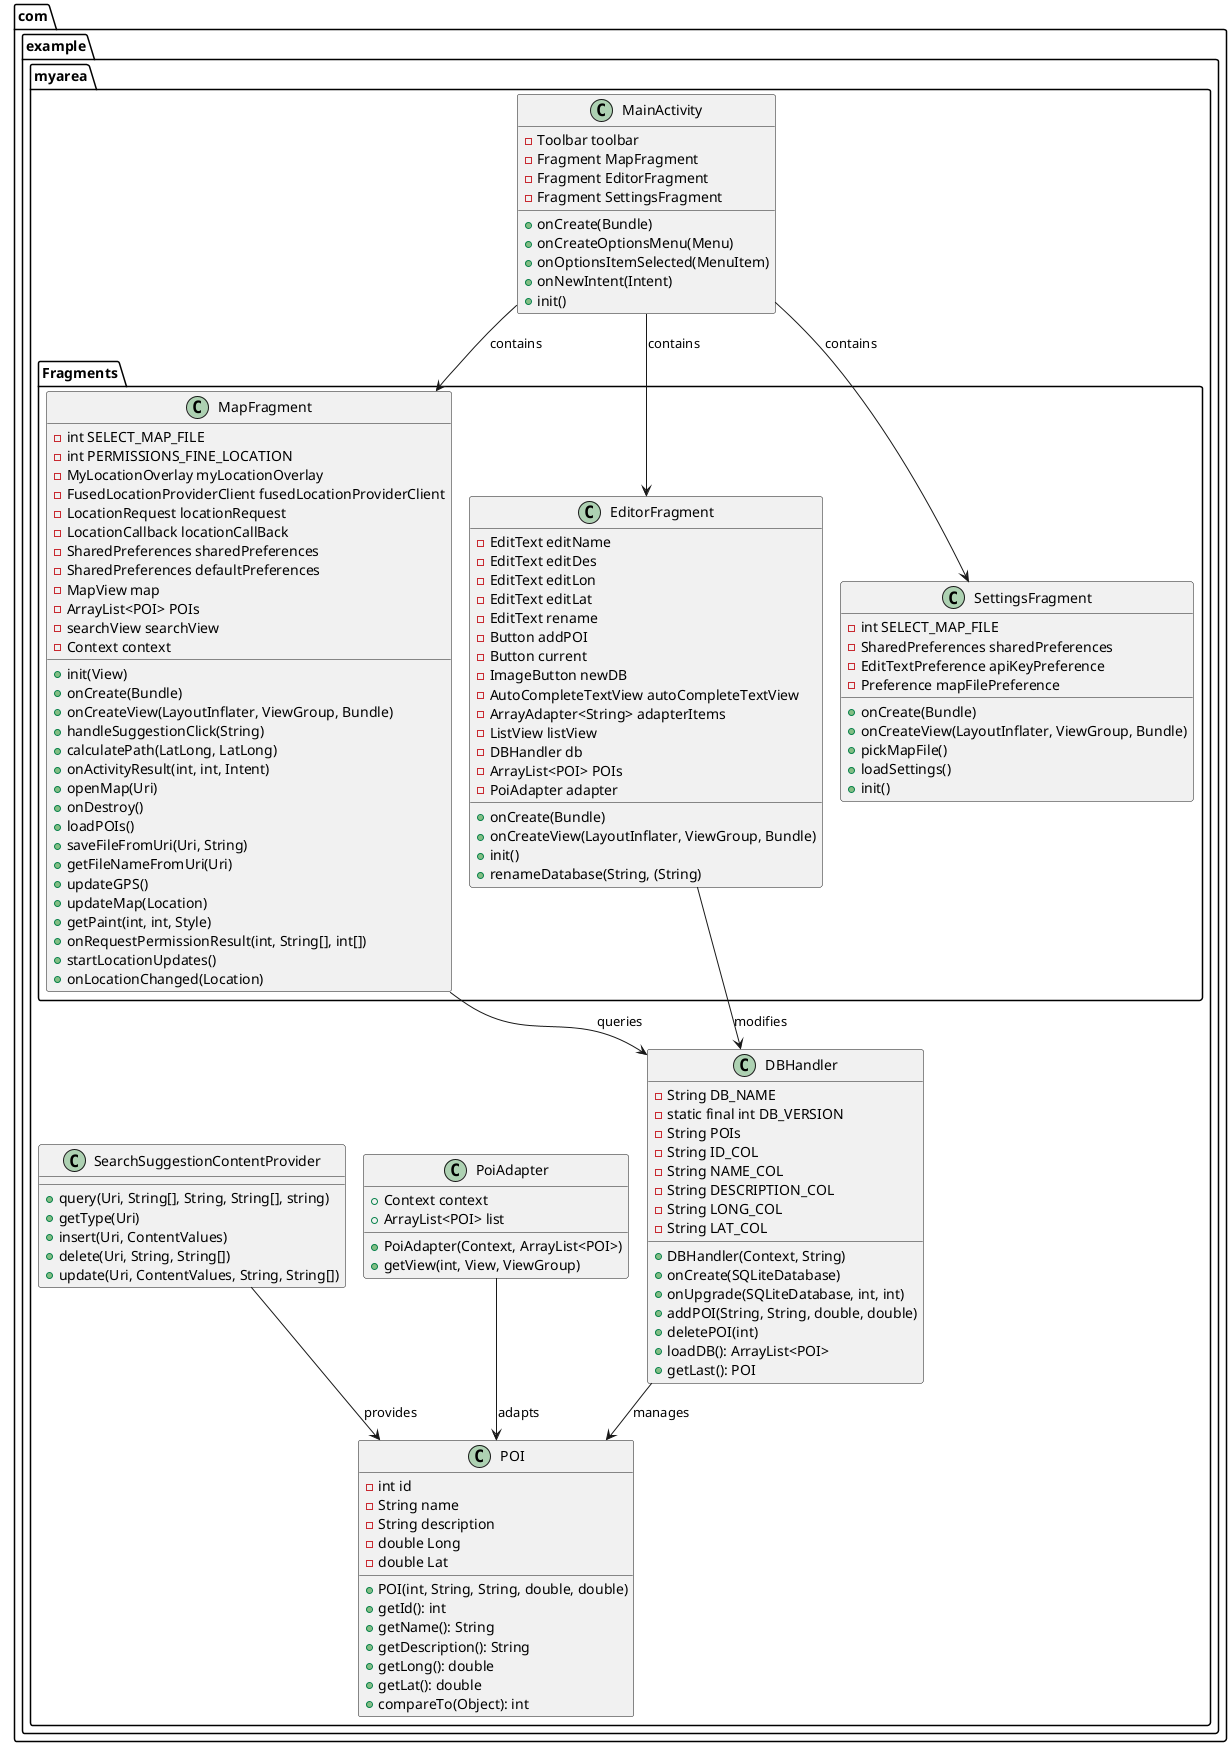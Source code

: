 @startuml
!pragma layout smetana

' Package declaration
package "com.example.myarea" {
  ' Main Activity
  class MainActivity {
    - Toolbar toolbar
    - Fragment MapFragment
    - Fragment EditorFragment
    - Fragment SettingsFragment
    + onCreate(Bundle)
    + onCreateOptionsMenu(Menu)
    + onOptionsItemSelected(MenuItem)
    + onNewIntent(Intent)
    + init()
  }

  ' Data Model
  class POI {
    - int id
    - String name
    - String description
    - double Long
    - double Lat
    + POI(int, String, String, double, double)
    + getId(): int
    + getName(): String
    + getDescription(): String
    + getLong(): double
    + getLat(): double
    + compareTo(Object): int
  }

  ' Database Layer
  class DBHandler {
    - String DB_NAME
    - static final int DB_VERSION
    - String POIs
    - String ID_COL
    - String NAME_COL
    - String DESCRIPTION_COL
    - String LONG_COL
    - String LAT_COL
    + DBHandler(Context, String)
    + onCreate(SQLiteDatabase)
    + onUpgrade(SQLiteDatabase, int, int)
    + addPOI(String, String, double, double)
    + deletePOI(int)
    + loadDB(): ArrayList<POI>
    + getLast(): POI
  }

  ' UI Components
  package "Fragments" {
    class MapFragment {
      - int SELECT_MAP_FILE
      - int PERMISSIONS_FINE_LOCATION
      - MyLocationOverlay myLocationOverlay
      - FusedLocationProviderClient fusedLocationProviderClient
      - LocationRequest locationRequest
      - LocationCallback locationCallBack
      - SharedPreferences sharedPreferences
      - SharedPreferences defaultPreferences
      - MapView map
      - ArrayList<POI> POIs
      - searchView searchView
      - Context context


      + init(View)
      + onCreate(Bundle)
      + onCreateView(LayoutInflater, ViewGroup, Bundle)
      + handleSuggestionClick(String)
      + calculatePath(LatLong, LatLong)
      + onActivityResult(int, int, Intent)
      + openMap(Uri)
      + onDestroy()
      + loadPOIs()
      + saveFileFromUri(Uri, String)
      + getFileNameFromUri(Uri)
      + updateGPS()
      + updateMap(Location)
      + getPaint(int, int, Style)
      + onRequestPermissionResult(int, String[], int[])
      + startLocationUpdates()
      + onLocationChanged(Location)
    }

    class EditorFragment {
      - EditText editName
      - EditText editDes
      - EditText editLon
      - EditText editLat
      - EditText rename
      - Button addPOI
      - Button current
      - ImageButton newDB
      - AutoCompleteTextView autoCompleteTextView
      - ArrayAdapter<String> adapterItems
      - ListView listView
      - DBHandler db
      - ArrayList<POI> POIs
      - PoiAdapter adapter

      + onCreate(Bundle)
      + onCreateView(LayoutInflater, ViewGroup, Bundle)
      + init()
      + renameDatabase(String, (String)
    }

    class SettingsFragment {
      - int SELECT_MAP_FILE
      - SharedPreferences sharedPreferences
      - EditTextPreference apiKeyPreference
      - Preference mapFilePreference

      + onCreate(Bundle)
      + onCreateView(LayoutInflater, ViewGroup, Bundle)
      + pickMapFile()
      + loadSettings()
      + init()
    }
  }

  ' Adapters and Providers
  class PoiAdapter {
    + Context context
    + ArrayList<POI> list

    + PoiAdapter(Context, ArrayList<POI>)
    + getView(int, View, ViewGroup)
  }

  class SearchSuggestionContentProvider {
    + query(Uri, String[], String, String[], string)
    + getType(Uri)
    + insert(Uri, ContentValues)
    + delete(Uri, String, String[])
    + update(Uri, ContentValues, String, String[])
  }
}

' Relationships
MainActivity --> MapFragment : contains
MainActivity --> EditorFragment : contains
MainActivity --> SettingsFragment : contains

DBHandler --> POI : manages >
PoiAdapter --> POI : adapts >
SearchSuggestionContentProvider --> POI : provides >

MapFragment --> DBHandler : queries >
EditorFragment --> DBHandler : modifies >

@enduml

